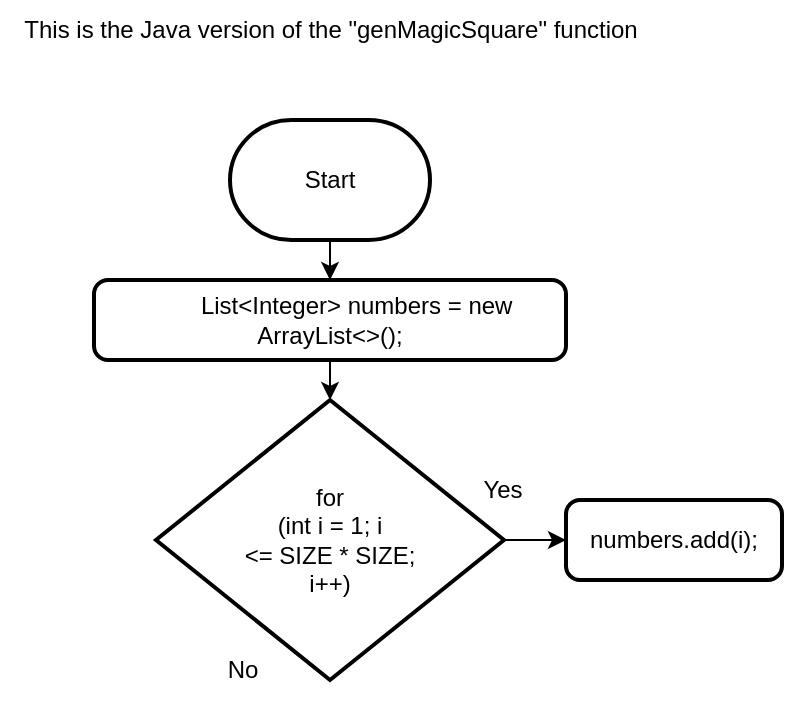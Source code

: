 <mxfile>
    <diagram id="z1Z8zxt_m0NzWF3Upiu5" name="Page-1">
        <mxGraphModel dx="905" dy="548" grid="1" gridSize="10" guides="1" tooltips="1" connect="1" arrows="1" fold="1" page="1" pageScale="1" pageWidth="827" pageHeight="1169" math="0" shadow="0">
            <root>
                <mxCell id="0"/>
                <mxCell id="1" parent="0"/>
                <mxCell id="2" value="This is the Java version of the &quot;genMagicSquare&quot; function" style="text;html=1;align=center;verticalAlign=middle;resizable=0;points=[];autosize=1;strokeColor=none;fillColor=none;" vertex="1" parent="1">
                    <mxGeometry x="249" y="160" width="330" height="30" as="geometry"/>
                </mxCell>
                <mxCell id="5" style="edgeStyle=none;html=1;" edge="1" parent="1" source="3" target="4">
                    <mxGeometry relative="1" as="geometry"/>
                </mxCell>
                <mxCell id="3" value="Start" style="strokeWidth=2;html=1;shape=mxgraph.flowchart.terminator;whiteSpace=wrap;" vertex="1" parent="1">
                    <mxGeometry x="364" y="220" width="100" height="60" as="geometry"/>
                </mxCell>
                <mxCell id="7" style="edgeStyle=none;html=1;" edge="1" parent="1" source="4" target="6">
                    <mxGeometry relative="1" as="geometry"/>
                </mxCell>
                <mxCell id="4" value="&lt;div&gt;&amp;nbsp; &amp;nbsp; &amp;nbsp; &amp;nbsp; List&amp;lt;Integer&amp;gt; numbers = new ArrayList&amp;lt;&amp;gt;();&lt;/div&gt;" style="rounded=1;whiteSpace=wrap;html=1;absoluteArcSize=1;arcSize=14;strokeWidth=2;align=center;" vertex="1" parent="1">
                    <mxGeometry x="296" y="300" width="236" height="40" as="geometry"/>
                </mxCell>
                <mxCell id="11" value="" style="edgeStyle=none;html=1;" edge="1" parent="1" source="6" target="8">
                    <mxGeometry relative="1" as="geometry"/>
                </mxCell>
                <mxCell id="6" value="for &lt;br&gt;(int i = 1; i &lt;br&gt;&amp;lt;= SIZE * SIZE; &lt;br&gt;i++)" style="strokeWidth=2;html=1;shape=mxgraph.flowchart.decision;whiteSpace=wrap;" vertex="1" parent="1">
                    <mxGeometry x="327" y="360" width="174" height="140" as="geometry"/>
                </mxCell>
                <mxCell id="8" value="&lt;div&gt;&amp;nbsp; &amp;nbsp; &amp;nbsp; &amp;nbsp; &amp;nbsp; &amp;nbsp; numbers.add(i);&lt;/div&gt;&lt;div&gt;&lt;br&gt;&lt;/div&gt;" style="rounded=1;whiteSpace=wrap;html=1;absoluteArcSize=1;arcSize=14;strokeWidth=2;" vertex="1" parent="1">
                    <mxGeometry x="532" y="410" width="108" height="40" as="geometry"/>
                </mxCell>
                <mxCell id="9" value="No" style="text;html=1;align=center;verticalAlign=middle;resizable=0;points=[];autosize=1;strokeColor=none;fillColor=none;" vertex="1" parent="1">
                    <mxGeometry x="350" y="480" width="40" height="30" as="geometry"/>
                </mxCell>
                <mxCell id="10" value="Yes" style="text;html=1;align=center;verticalAlign=middle;resizable=0;points=[];autosize=1;strokeColor=none;fillColor=none;" vertex="1" parent="1">
                    <mxGeometry x="480" y="390" width="40" height="30" as="geometry"/>
                </mxCell>
            </root>
        </mxGraphModel>
    </diagram>
</mxfile>